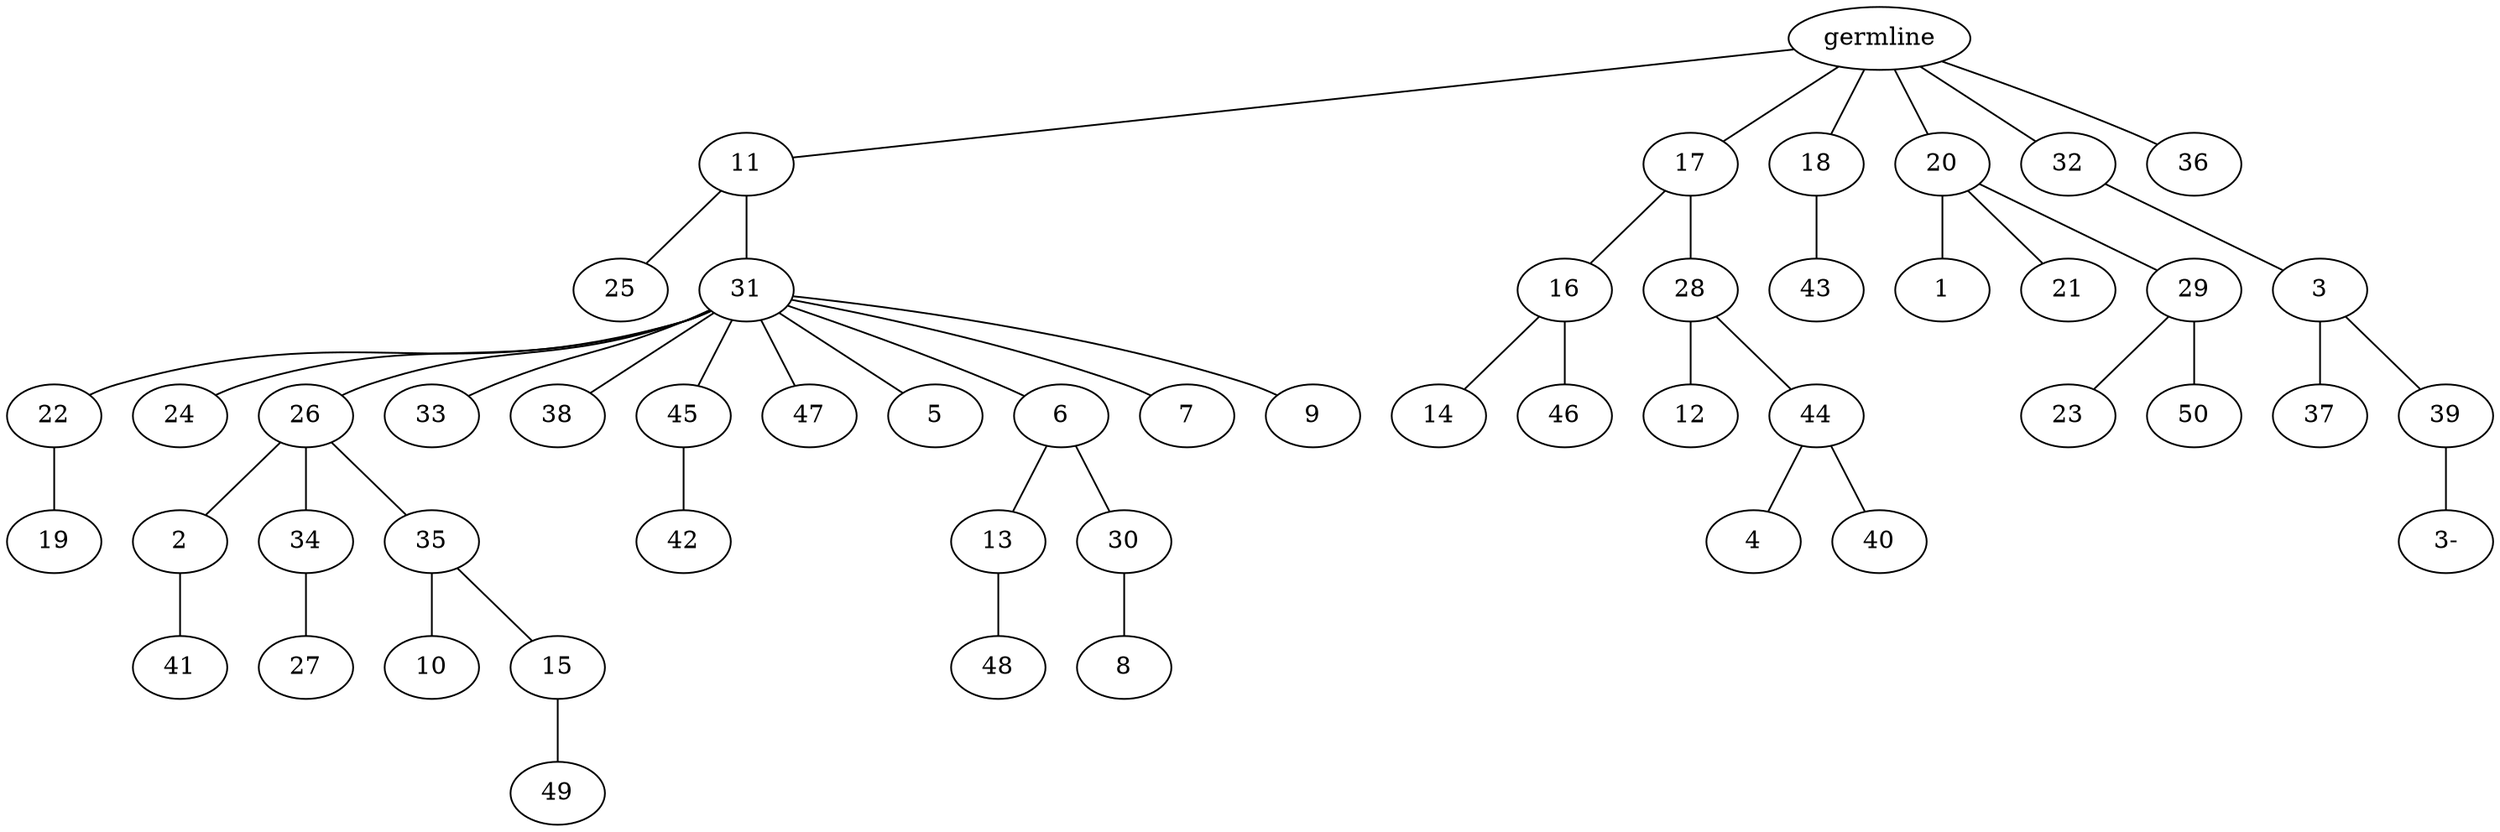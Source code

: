 graph tree {
    "140219137911824" [label="germline"];
    "140219137857424" [label="11"];
    "140219137857472" [label="25"];
    "140219137855552" [label="31"];
    "140219137857808" [label="22"];
    "140219137857184" [label="19"];
    "140219137856272" [label="24"];
    "140219137856176" [label="26"];
    "140219137858288" [label="2"];
    "140219137858000" [label="41"];
    "140219137856224" [label="34"];
    "140219137858528" [label="27"];
    "140219137859296" [label="35"];
    "140219137856992" [label="10"];
    "140219137859536" [label="15"];
    "140219137857232" [label="49"];
    "140219137858768" [label="33"];
    "140219137857760" [label="38"];
    "140219137859440" [label="45"];
    "140219137858864" [label="42"];
    "140219137858720" [label="47"];
    "140219137858096" [label="5"];
    "140219137858816" [label="6"];
    "140219137773232" [label="13"];
    "140219137795840" [label="48"];
    "140219137769584" [label="30"];
    "140219137797952" [label="8"];
    "140219137858192" [label="7"];
    "140219137858576" [label="9"];
    "140219137858480" [label="17"];
    "140219137859488" [label="16"];
    "140219137798048" [label="14"];
    "140219137797136" [label="46"];
    "140219137857712" [label="28"];
    "140219137796800" [label="12"];
    "140219137794928" [label="44"];
    "140219137796992" [label="4"];
    "140219137797904" [label="40"];
    "140219137856032" [label="18"];
    "140219137796944" [label="43"];
    "140219137857136" [label="20"];
    "140219137796368" [label="1"];
    "140219137797376" [label="21"];
    "140219137797328" [label="29"];
    "140219137796176" [label="23"];
    "140219137797472" [label="50"];
    "140219137858048" [label="32"];
    "140219137797760" [label="3"];
    "140219137795024" [label="37"];
    "140219137794688" [label="39"];
    "140219137912496" [label="3-"];
    "140219137857856" [label="36"];
    "140219137911824" -- "140219137857424";
    "140219137911824" -- "140219137858480";
    "140219137911824" -- "140219137856032";
    "140219137911824" -- "140219137857136";
    "140219137911824" -- "140219137858048";
    "140219137911824" -- "140219137857856";
    "140219137857424" -- "140219137857472";
    "140219137857424" -- "140219137855552";
    "140219137855552" -- "140219137857808";
    "140219137855552" -- "140219137856272";
    "140219137855552" -- "140219137856176";
    "140219137855552" -- "140219137858768";
    "140219137855552" -- "140219137857760";
    "140219137855552" -- "140219137859440";
    "140219137855552" -- "140219137858720";
    "140219137855552" -- "140219137858096";
    "140219137855552" -- "140219137858816";
    "140219137855552" -- "140219137858192";
    "140219137855552" -- "140219137858576";
    "140219137857808" -- "140219137857184";
    "140219137856176" -- "140219137858288";
    "140219137856176" -- "140219137856224";
    "140219137856176" -- "140219137859296";
    "140219137858288" -- "140219137858000";
    "140219137856224" -- "140219137858528";
    "140219137859296" -- "140219137856992";
    "140219137859296" -- "140219137859536";
    "140219137859536" -- "140219137857232";
    "140219137859440" -- "140219137858864";
    "140219137858816" -- "140219137773232";
    "140219137858816" -- "140219137769584";
    "140219137773232" -- "140219137795840";
    "140219137769584" -- "140219137797952";
    "140219137858480" -- "140219137859488";
    "140219137858480" -- "140219137857712";
    "140219137859488" -- "140219137798048";
    "140219137859488" -- "140219137797136";
    "140219137857712" -- "140219137796800";
    "140219137857712" -- "140219137794928";
    "140219137794928" -- "140219137796992";
    "140219137794928" -- "140219137797904";
    "140219137856032" -- "140219137796944";
    "140219137857136" -- "140219137796368";
    "140219137857136" -- "140219137797376";
    "140219137857136" -- "140219137797328";
    "140219137797328" -- "140219137796176";
    "140219137797328" -- "140219137797472";
    "140219137858048" -- "140219137797760";
    "140219137797760" -- "140219137795024";
    "140219137797760" -- "140219137794688";
    "140219137794688" -- "140219137912496";
}
